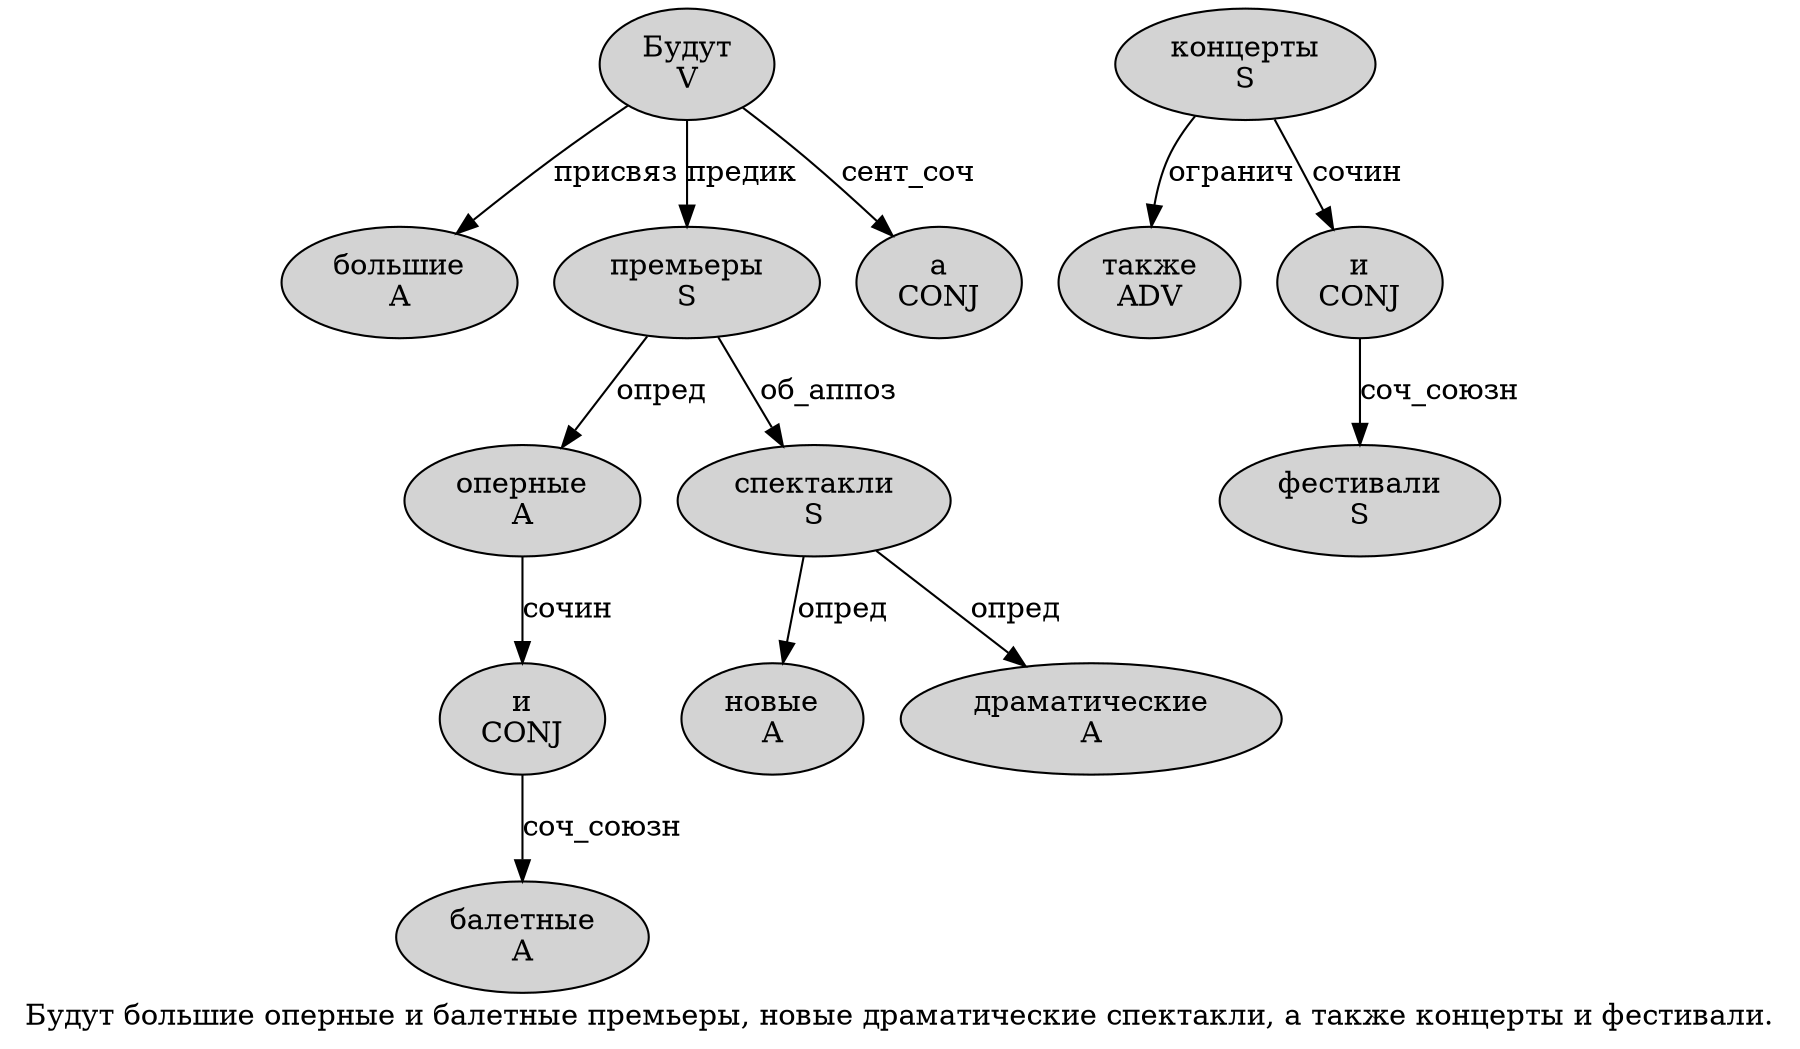 digraph SENTENCE_111 {
	graph [label="Будут большие оперные и балетные премьеры, новые драматические спектакли, а также концерты и фестивали."]
	node [style=filled]
		0 [label="Будут
V" color="" fillcolor=lightgray penwidth=1 shape=ellipse]
		1 [label="большие
A" color="" fillcolor=lightgray penwidth=1 shape=ellipse]
		2 [label="оперные
A" color="" fillcolor=lightgray penwidth=1 shape=ellipse]
		3 [label="и
CONJ" color="" fillcolor=lightgray penwidth=1 shape=ellipse]
		4 [label="балетные
A" color="" fillcolor=lightgray penwidth=1 shape=ellipse]
		5 [label="премьеры
S" color="" fillcolor=lightgray penwidth=1 shape=ellipse]
		7 [label="новые
A" color="" fillcolor=lightgray penwidth=1 shape=ellipse]
		8 [label="драматические
A" color="" fillcolor=lightgray penwidth=1 shape=ellipse]
		9 [label="спектакли
S" color="" fillcolor=lightgray penwidth=1 shape=ellipse]
		11 [label="а
CONJ" color="" fillcolor=lightgray penwidth=1 shape=ellipse]
		12 [label="также
ADV" color="" fillcolor=lightgray penwidth=1 shape=ellipse]
		13 [label="концерты
S" color="" fillcolor=lightgray penwidth=1 shape=ellipse]
		14 [label="и
CONJ" color="" fillcolor=lightgray penwidth=1 shape=ellipse]
		15 [label="фестивали
S" color="" fillcolor=lightgray penwidth=1 shape=ellipse]
			3 -> 4 [label="соч_союзн"]
			5 -> 2 [label="опред"]
			5 -> 9 [label="об_аппоз"]
			9 -> 7 [label="опред"]
			9 -> 8 [label="опред"]
			2 -> 3 [label="сочин"]
			14 -> 15 [label="соч_союзн"]
			13 -> 12 [label="огранич"]
			13 -> 14 [label="сочин"]
			0 -> 1 [label="присвяз"]
			0 -> 5 [label="предик"]
			0 -> 11 [label="сент_соч"]
}